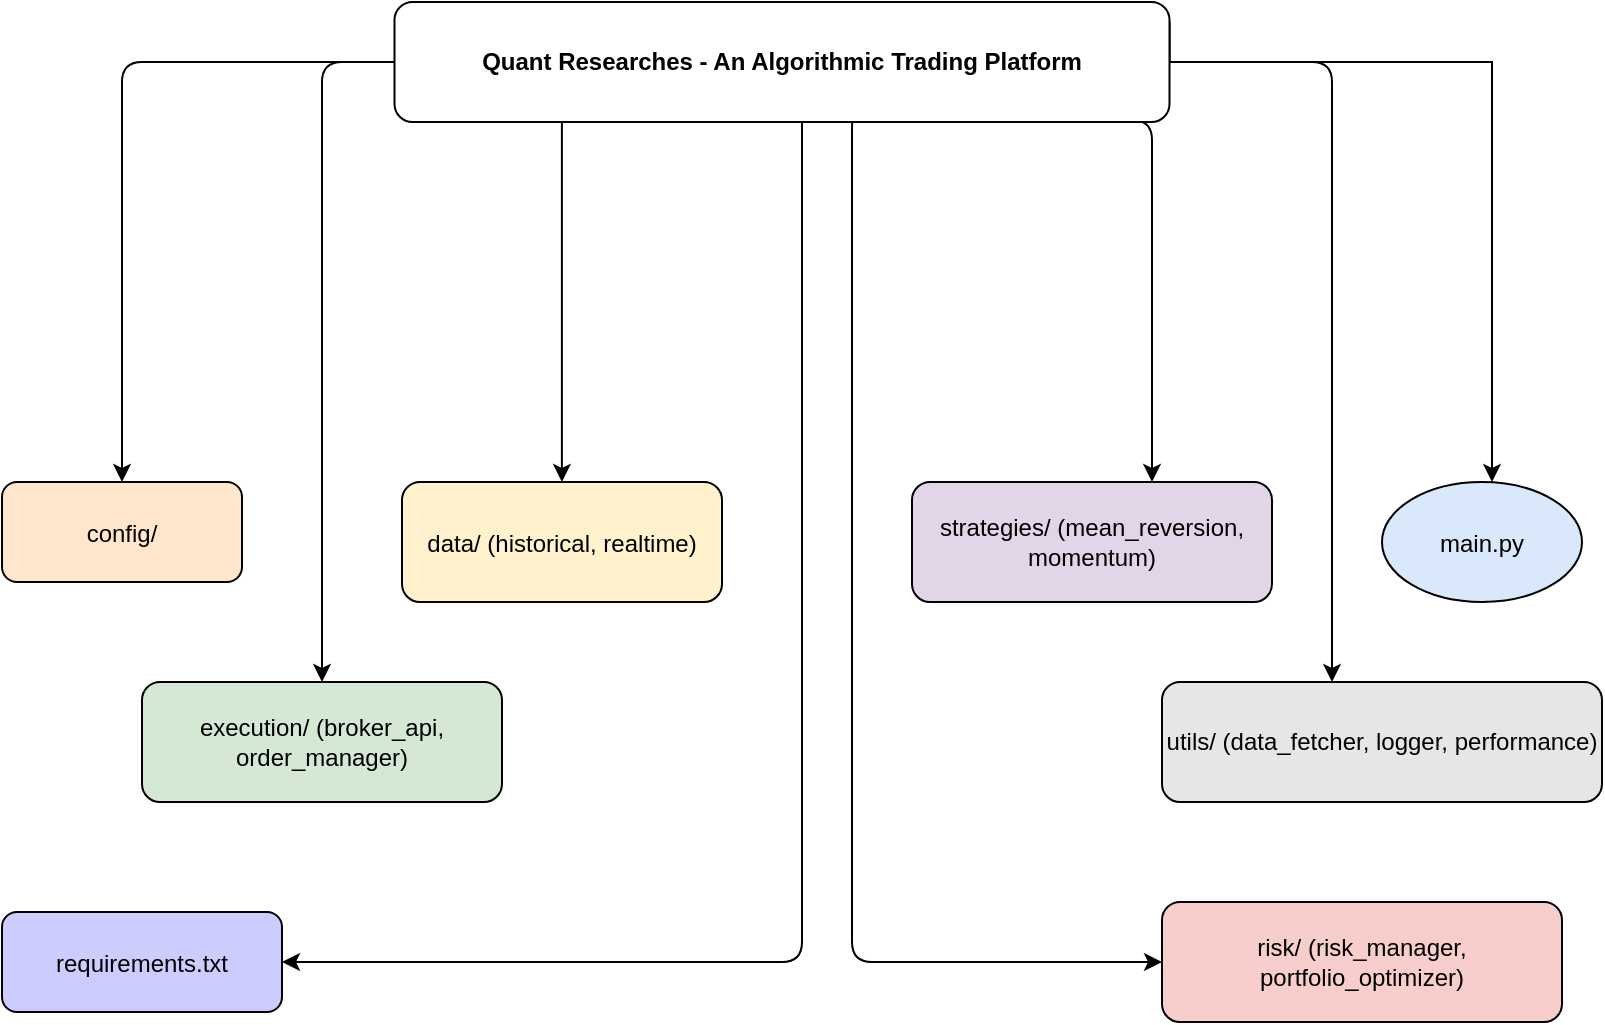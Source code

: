 <mxfile version="26.2.14">
  <diagram name="Algo Trading Project" id="1">
    <mxGraphModel dx="872" dy="483" grid="1" gridSize="10" guides="1" tooltips="1" connect="1" arrows="1" fold="1" page="1" pageScale="1" pageWidth="850" pageHeight="1100" math="0" shadow="0">
      <root>
        <mxCell id="0" />
        <mxCell id="1" parent="0" />
        <mxCell id="main" value="main.py" style="ellipse;fillColor=#DAE8FC;" parent="1" vertex="1">
          <mxGeometry x="715" y="400" width="100" height="60" as="geometry" />
        </mxCell>
        <mxCell id="config" value="config/" style="rounded=1;fillColor=#FFE6CC;" parent="1" vertex="1">
          <mxGeometry x="25" y="400" width="120" height="50" as="geometry" />
        </mxCell>
        <mxCell id="data" value="data/ (historical, realtime)" style="rounded=1;fillColor=#FFF2CC;" parent="1" vertex="1">
          <mxGeometry x="225" y="400" width="160" height="60" as="geometry" />
        </mxCell>
        <mxCell id="strategies" value="strategies/ (mean_reversion, momentum)" style="rounded=1;fillColor=#E1D5E7;whiteSpace=wrap;" parent="1" vertex="1">
          <mxGeometry x="480" y="400" width="180" height="60" as="geometry" />
        </mxCell>
        <mxCell id="execution" value="execution/ (broker_api, order_manager)" style="rounded=1;fillColor=#D5E8D4;whiteSpace=wrap;" parent="1" vertex="1">
          <mxGeometry x="95" y="500" width="180" height="60" as="geometry" />
        </mxCell>
        <mxCell id="risk" value="risk/ (risk_manager, portfolio_optimizer)" style="rounded=1;fillColor=#F8CECC;whiteSpace=wrap;" parent="1" vertex="1">
          <mxGeometry x="605" y="610" width="200" height="60" as="geometry" />
        </mxCell>
        <mxCell id="utils" value="utils/ (data_fetcher, logger, performance)" style="rounded=1;fillColor=#E6E6E6;whiteSpace=wrap;" parent="1" vertex="1">
          <mxGeometry x="605" y="500" width="220" height="60" as="geometry" />
        </mxCell>
        <mxCell id="req" value="requirements.txt" style="rounded=1;fillColor=#CCCCFF;" parent="1" vertex="1">
          <mxGeometry x="25" y="615" width="140" height="50" as="geometry" />
        </mxCell>
        <mxCell id="-8A0QJ5KeHPBkDwpp7OD-1" style="edgeStyle=orthogonalEdgeStyle;" parent="1" source="ehtoKtaVdyUXYKJnbV5o-8" target="config" edge="1">
          <mxGeometry relative="1" as="geometry" />
        </mxCell>
        <mxCell id="-8A0QJ5KeHPBkDwpp7OD-2" style="edgeStyle=orthogonalEdgeStyle;exitX=0.216;exitY=0.983;exitDx=0;exitDy=0;exitPerimeter=0;" parent="1" source="ehtoKtaVdyUXYKJnbV5o-8" target="data" edge="1">
          <mxGeometry relative="1" as="geometry" />
        </mxCell>
        <mxCell id="-8A0QJ5KeHPBkDwpp7OD-3" style="edgeStyle=orthogonalEdgeStyle;exitX=0.626;exitY=0.983;exitDx=0;exitDy=0;exitPerimeter=0;" parent="1" source="ehtoKtaVdyUXYKJnbV5o-8" target="strategies" edge="1">
          <mxGeometry relative="1" as="geometry">
            <Array as="points">
              <mxPoint x="600" y="219" />
            </Array>
          </mxGeometry>
        </mxCell>
        <mxCell id="-8A0QJ5KeHPBkDwpp7OD-4" style="edgeStyle=orthogonalEdgeStyle;" parent="1" source="ehtoKtaVdyUXYKJnbV5o-8" target="execution" edge="1">
          <mxGeometry relative="1" as="geometry">
            <mxPoint x="410" y="240" as="sourcePoint" />
            <Array as="points">
              <mxPoint x="185" y="190" />
            </Array>
          </mxGeometry>
        </mxCell>
        <mxCell id="-8A0QJ5KeHPBkDwpp7OD-5" style="edgeStyle=orthogonalEdgeStyle;exitX=0.593;exitY=0.933;exitDx=0;exitDy=0;exitPerimeter=0;" parent="1" source="ehtoKtaVdyUXYKJnbV5o-8" target="risk" edge="1">
          <mxGeometry relative="1" as="geometry">
            <Array as="points">
              <mxPoint x="450" y="216" />
              <mxPoint x="450" y="640" />
            </Array>
          </mxGeometry>
        </mxCell>
        <mxCell id="-8A0QJ5KeHPBkDwpp7OD-6" style="edgeStyle=orthogonalEdgeStyle;exitX=0.616;exitY=1;exitDx=0;exitDy=0;exitPerimeter=0;" parent="1" source="ehtoKtaVdyUXYKJnbV5o-8" target="utils" edge="1">
          <mxGeometry relative="1" as="geometry">
            <Array as="points">
              <mxPoint x="460" y="190" />
              <mxPoint x="690" y="190" />
            </Array>
          </mxGeometry>
        </mxCell>
        <mxCell id="-8A0QJ5KeHPBkDwpp7OD-7" style="edgeStyle=orthogonalEdgeStyle;" parent="1" source="ehtoKtaVdyUXYKJnbV5o-8" target="req" edge="1">
          <mxGeometry relative="1" as="geometry">
            <Array as="points">
              <mxPoint x="425" y="640" />
            </Array>
          </mxGeometry>
        </mxCell>
        <mxCell id="ehtoKtaVdyUXYKJnbV5o-10" style="edgeStyle=orthogonalEdgeStyle;rounded=0;orthogonalLoop=1;jettySize=auto;html=1;" parent="1" edge="1">
          <mxGeometry relative="1" as="geometry">
            <mxPoint x="608.75" y="170" as="sourcePoint" />
            <mxPoint x="770" y="400" as="targetPoint" />
            <Array as="points">
              <mxPoint x="609" y="190" />
              <mxPoint x="770" y="190" />
            </Array>
          </mxGeometry>
        </mxCell>
        <mxCell id="ehtoKtaVdyUXYKJnbV5o-8" value="Quant Researches - An Algorithmic Trading Platform" style="rounded=1;whiteSpace=wrap;html=1;fontStyle=1" parent="1" vertex="1">
          <mxGeometry x="221.25" y="160" width="387.5" height="60" as="geometry" />
        </mxCell>
      </root>
    </mxGraphModel>
  </diagram>
</mxfile>
